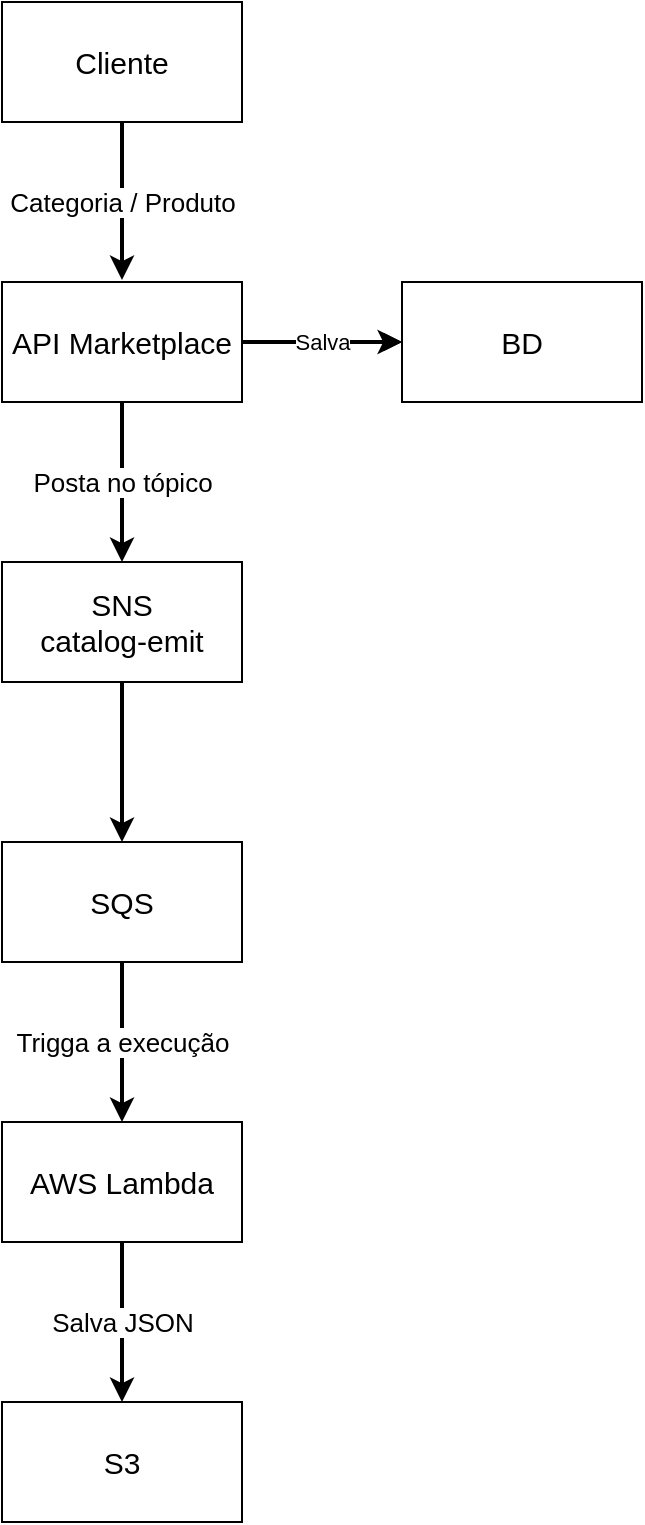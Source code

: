 <mxfile version="23.0.2" type="github">
  <diagram name="Página-1" id="p9qkXHeLWdpkjmJqcO1z">
    <mxGraphModel dx="771" dy="779" grid="0" gridSize="10" guides="1" tooltips="1" connect="1" arrows="1" fold="1" page="0" pageScale="1" pageWidth="827" pageHeight="1169" math="0" shadow="0">
      <root>
        <mxCell id="0" />
        <mxCell id="1" parent="0" />
        <mxCell id="ETe1gMkkXj5bVFBRiPxY-1" value="&lt;font style=&quot;font-size: 15px;&quot;&gt;Cliente&lt;/font&gt;" style="rounded=0;whiteSpace=wrap;html=1;" vertex="1" parent="1">
          <mxGeometry x="240" y="422" width="120" height="60" as="geometry" />
        </mxCell>
        <mxCell id="ETe1gMkkXj5bVFBRiPxY-14" value="" style="edgeStyle=orthogonalEdgeStyle;rounded=0;orthogonalLoop=1;jettySize=auto;html=1;" edge="1" parent="1" source="ETe1gMkkXj5bVFBRiPxY-3" target="ETe1gMkkXj5bVFBRiPxY-13">
          <mxGeometry relative="1" as="geometry" />
        </mxCell>
        <mxCell id="ETe1gMkkXj5bVFBRiPxY-15" value="Salva" style="edgeStyle=orthogonalEdgeStyle;rounded=0;orthogonalLoop=1;jettySize=auto;html=1;strokeWidth=2;" edge="1" parent="1" source="ETe1gMkkXj5bVFBRiPxY-3" target="ETe1gMkkXj5bVFBRiPxY-13">
          <mxGeometry relative="1" as="geometry" />
        </mxCell>
        <mxCell id="ETe1gMkkXj5bVFBRiPxY-17" value="&lt;font style=&quot;font-size: 13px;&quot;&gt;Posta no tópico&lt;/font&gt;" style="edgeStyle=orthogonalEdgeStyle;rounded=0;orthogonalLoop=1;jettySize=auto;html=1;strokeWidth=2;" edge="1" parent="1" source="ETe1gMkkXj5bVFBRiPxY-3" target="ETe1gMkkXj5bVFBRiPxY-16">
          <mxGeometry relative="1" as="geometry" />
        </mxCell>
        <mxCell id="ETe1gMkkXj5bVFBRiPxY-3" value="&lt;font style=&quot;font-size: 15px;&quot;&gt;API Marketplace&lt;/font&gt;" style="rounded=0;whiteSpace=wrap;html=1;" vertex="1" parent="1">
          <mxGeometry x="240" y="562" width="120" height="60" as="geometry" />
        </mxCell>
        <mxCell id="ETe1gMkkXj5bVFBRiPxY-11" value="" style="endArrow=classic;html=1;rounded=0;exitX=0.5;exitY=1;exitDx=0;exitDy=0;strokeColor=default;strokeWidth=2;" edge="1" parent="1" source="ETe1gMkkXj5bVFBRiPxY-1">
          <mxGeometry relative="1" as="geometry">
            <mxPoint x="250" y="522" as="sourcePoint" />
            <mxPoint x="300" y="561" as="targetPoint" />
          </mxGeometry>
        </mxCell>
        <mxCell id="ETe1gMkkXj5bVFBRiPxY-12" value="Categoria / Produto" style="edgeLabel;resizable=0;html=1;align=center;verticalAlign=middle;fontSize=13;" connectable="0" vertex="1" parent="ETe1gMkkXj5bVFBRiPxY-11">
          <mxGeometry relative="1" as="geometry" />
        </mxCell>
        <mxCell id="ETe1gMkkXj5bVFBRiPxY-13" value="&lt;font style=&quot;font-size: 15px;&quot;&gt;BD&lt;/font&gt;" style="rounded=0;whiteSpace=wrap;html=1;" vertex="1" parent="1">
          <mxGeometry x="440" y="562" width="120" height="60" as="geometry" />
        </mxCell>
        <mxCell id="ETe1gMkkXj5bVFBRiPxY-19" value="" style="edgeStyle=orthogonalEdgeStyle;rounded=0;orthogonalLoop=1;jettySize=auto;html=1;strokeWidth=2;" edge="1" parent="1" source="ETe1gMkkXj5bVFBRiPxY-16" target="ETe1gMkkXj5bVFBRiPxY-18">
          <mxGeometry relative="1" as="geometry" />
        </mxCell>
        <mxCell id="ETe1gMkkXj5bVFBRiPxY-16" value="&lt;font style=&quot;font-size: 15px;&quot;&gt;SNS&lt;br&gt;&lt;/font&gt;&lt;font style=&quot;font-size: 15px;&quot;&gt;catalog-emit&lt;/font&gt;" style="rounded=0;whiteSpace=wrap;html=1;" vertex="1" parent="1">
          <mxGeometry x="240" y="702" width="120" height="60" as="geometry" />
        </mxCell>
        <mxCell id="ETe1gMkkXj5bVFBRiPxY-21" value="&lt;font style=&quot;font-size: 13px;&quot;&gt;Trigga a execução&lt;/font&gt;" style="edgeStyle=orthogonalEdgeStyle;rounded=0;orthogonalLoop=1;jettySize=auto;html=1;strokeWidth=2;" edge="1" parent="1" source="ETe1gMkkXj5bVFBRiPxY-18" target="ETe1gMkkXj5bVFBRiPxY-20">
          <mxGeometry relative="1" as="geometry" />
        </mxCell>
        <mxCell id="ETe1gMkkXj5bVFBRiPxY-18" value="&lt;font style=&quot;font-size: 15px;&quot;&gt;SQS&lt;/font&gt;" style="rounded=0;whiteSpace=wrap;html=1;" vertex="1" parent="1">
          <mxGeometry x="240" y="842" width="120" height="60" as="geometry" />
        </mxCell>
        <mxCell id="ETe1gMkkXj5bVFBRiPxY-23" value="&lt;font style=&quot;font-size: 13px;&quot;&gt;Salva JSON&lt;/font&gt;" style="edgeStyle=orthogonalEdgeStyle;rounded=0;orthogonalLoop=1;jettySize=auto;html=1;strokeWidth=2;" edge="1" parent="1" source="ETe1gMkkXj5bVFBRiPxY-20" target="ETe1gMkkXj5bVFBRiPxY-22">
          <mxGeometry relative="1" as="geometry" />
        </mxCell>
        <mxCell id="ETe1gMkkXj5bVFBRiPxY-20" value="&lt;font style=&quot;font-size: 15px;&quot;&gt;AWS Lambda&lt;/font&gt;" style="rounded=0;whiteSpace=wrap;html=1;" vertex="1" parent="1">
          <mxGeometry x="240" y="982" width="120" height="60" as="geometry" />
        </mxCell>
        <mxCell id="ETe1gMkkXj5bVFBRiPxY-22" value="&lt;font style=&quot;font-size: 15px;&quot;&gt;S3&lt;/font&gt;" style="rounded=0;whiteSpace=wrap;html=1;" vertex="1" parent="1">
          <mxGeometry x="240" y="1122" width="120" height="60" as="geometry" />
        </mxCell>
      </root>
    </mxGraphModel>
  </diagram>
</mxfile>

